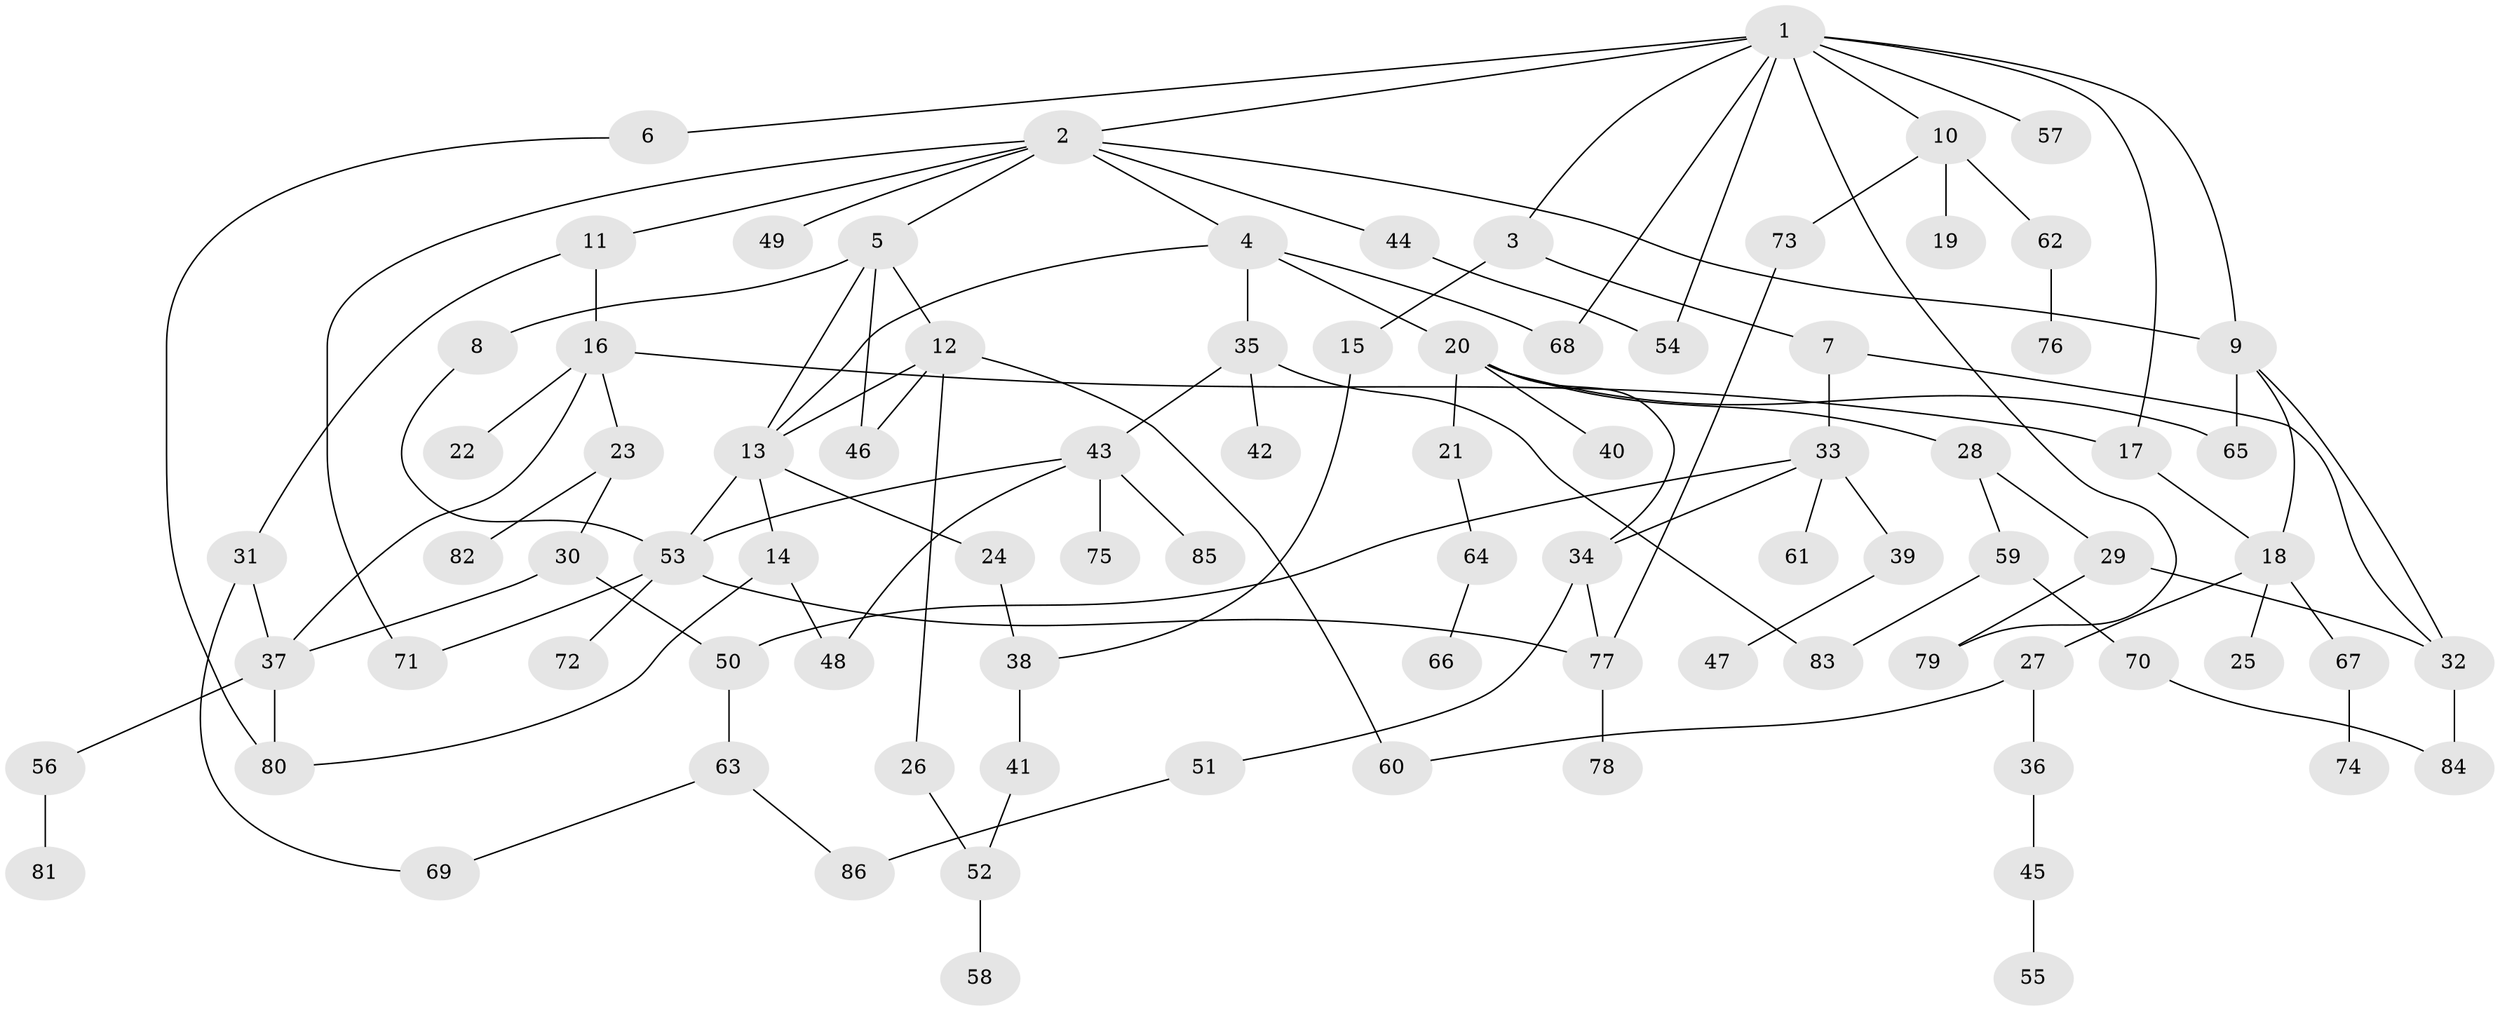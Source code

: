// coarse degree distribution, {6: 0.019230769230769232, 3: 0.25, 4: 0.1346153846153846, 2: 0.23076923076923078, 5: 0.1346153846153846, 7: 0.019230769230769232, 1: 0.19230769230769232, 9: 0.019230769230769232}
// Generated by graph-tools (version 1.1) at 2025/36/03/04/25 23:36:08]
// undirected, 86 vertices, 116 edges
graph export_dot {
  node [color=gray90,style=filled];
  1;
  2;
  3;
  4;
  5;
  6;
  7;
  8;
  9;
  10;
  11;
  12;
  13;
  14;
  15;
  16;
  17;
  18;
  19;
  20;
  21;
  22;
  23;
  24;
  25;
  26;
  27;
  28;
  29;
  30;
  31;
  32;
  33;
  34;
  35;
  36;
  37;
  38;
  39;
  40;
  41;
  42;
  43;
  44;
  45;
  46;
  47;
  48;
  49;
  50;
  51;
  52;
  53;
  54;
  55;
  56;
  57;
  58;
  59;
  60;
  61;
  62;
  63;
  64;
  65;
  66;
  67;
  68;
  69;
  70;
  71;
  72;
  73;
  74;
  75;
  76;
  77;
  78;
  79;
  80;
  81;
  82;
  83;
  84;
  85;
  86;
  1 -- 2;
  1 -- 3;
  1 -- 6;
  1 -- 9;
  1 -- 10;
  1 -- 17;
  1 -- 54;
  1 -- 57;
  1 -- 79;
  1 -- 68;
  2 -- 4;
  2 -- 5;
  2 -- 11;
  2 -- 44;
  2 -- 49;
  2 -- 71;
  2 -- 9;
  3 -- 7;
  3 -- 15;
  4 -- 13;
  4 -- 20;
  4 -- 35;
  4 -- 68;
  5 -- 8;
  5 -- 12;
  5 -- 46;
  5 -- 13;
  6 -- 80;
  7 -- 33;
  7 -- 32;
  8 -- 53;
  9 -- 18;
  9 -- 65;
  9 -- 32;
  10 -- 19;
  10 -- 62;
  10 -- 73;
  11 -- 16;
  11 -- 31;
  12 -- 26;
  12 -- 60;
  12 -- 46;
  12 -- 13;
  13 -- 14;
  13 -- 24;
  13 -- 53;
  14 -- 80;
  14 -- 48;
  15 -- 38;
  16 -- 22;
  16 -- 23;
  16 -- 37;
  16 -- 17;
  17 -- 18;
  18 -- 25;
  18 -- 27;
  18 -- 67;
  20 -- 21;
  20 -- 28;
  20 -- 40;
  20 -- 65;
  20 -- 34;
  21 -- 64;
  23 -- 30;
  23 -- 82;
  24 -- 38;
  26 -- 52;
  27 -- 36;
  27 -- 60;
  28 -- 29;
  28 -- 59;
  29 -- 32;
  29 -- 79;
  30 -- 50;
  30 -- 37;
  31 -- 37;
  31 -- 69;
  32 -- 84;
  33 -- 34;
  33 -- 39;
  33 -- 61;
  33 -- 50;
  34 -- 51;
  34 -- 77;
  35 -- 42;
  35 -- 43;
  35 -- 83;
  36 -- 45;
  37 -- 56;
  37 -- 80;
  38 -- 41;
  39 -- 47;
  41 -- 52;
  43 -- 48;
  43 -- 75;
  43 -- 85;
  43 -- 53;
  44 -- 54;
  45 -- 55;
  50 -- 63;
  51 -- 86;
  52 -- 58;
  53 -- 72;
  53 -- 77;
  53 -- 71;
  56 -- 81;
  59 -- 70;
  59 -- 83;
  62 -- 76;
  63 -- 69;
  63 -- 86;
  64 -- 66;
  67 -- 74;
  70 -- 84;
  73 -- 77;
  77 -- 78;
}
